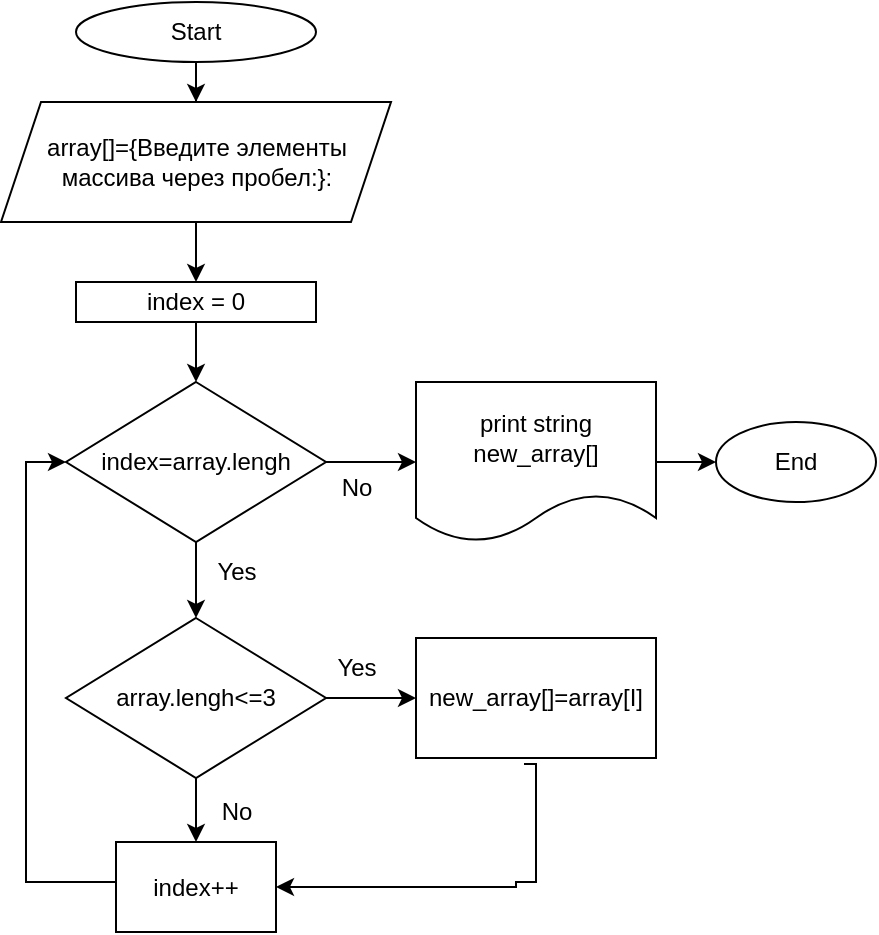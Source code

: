 <mxfile version="22.1.11" type="device">
  <diagram name="Страница — 1" id="plNuW0Nkim01TFoeZJz1">
    <mxGraphModel dx="880" dy="434" grid="1" gridSize="10" guides="1" tooltips="1" connect="1" arrows="1" fold="1" page="1" pageScale="1" pageWidth="827" pageHeight="1169" math="0" shadow="0">
      <root>
        <mxCell id="0" />
        <mxCell id="1" parent="0" />
        <mxCell id="X_bwyAX8eqqR_9mY6h3H-3" value="" style="edgeStyle=orthogonalEdgeStyle;rounded=0;orthogonalLoop=1;jettySize=auto;html=1;" edge="1" parent="1" source="X_bwyAX8eqqR_9mY6h3H-1" target="X_bwyAX8eqqR_9mY6h3H-2">
          <mxGeometry relative="1" as="geometry" />
        </mxCell>
        <mxCell id="X_bwyAX8eqqR_9mY6h3H-1" value="Start" style="ellipse;whiteSpace=wrap;html=1;" vertex="1" parent="1">
          <mxGeometry x="310" y="30" width="120" height="30" as="geometry" />
        </mxCell>
        <mxCell id="X_bwyAX8eqqR_9mY6h3H-5" value="" style="edgeStyle=orthogonalEdgeStyle;rounded=0;orthogonalLoop=1;jettySize=auto;html=1;" edge="1" parent="1" source="X_bwyAX8eqqR_9mY6h3H-2" target="X_bwyAX8eqqR_9mY6h3H-4">
          <mxGeometry relative="1" as="geometry" />
        </mxCell>
        <mxCell id="X_bwyAX8eqqR_9mY6h3H-2" value="array[]={Введите элементы массива через пробел:&lt;span style=&quot;background-color: initial;&quot;&gt;}:&lt;br&gt;&lt;/span&gt;" style="shape=parallelogram;perimeter=parallelogramPerimeter;whiteSpace=wrap;html=1;fixedSize=1;" vertex="1" parent="1">
          <mxGeometry x="272.5" y="80" width="195" height="60" as="geometry" />
        </mxCell>
        <mxCell id="X_bwyAX8eqqR_9mY6h3H-7" value="" style="edgeStyle=orthogonalEdgeStyle;rounded=0;orthogonalLoop=1;jettySize=auto;html=1;" edge="1" parent="1" source="X_bwyAX8eqqR_9mY6h3H-4" target="X_bwyAX8eqqR_9mY6h3H-6">
          <mxGeometry relative="1" as="geometry" />
        </mxCell>
        <mxCell id="X_bwyAX8eqqR_9mY6h3H-4" value="index = 0" style="whiteSpace=wrap;html=1;" vertex="1" parent="1">
          <mxGeometry x="310" y="170" width="120" height="20" as="geometry" />
        </mxCell>
        <mxCell id="X_bwyAX8eqqR_9mY6h3H-9" value="" style="edgeStyle=orthogonalEdgeStyle;rounded=0;orthogonalLoop=1;jettySize=auto;html=1;" edge="1" parent="1" source="X_bwyAX8eqqR_9mY6h3H-6" target="X_bwyAX8eqqR_9mY6h3H-8">
          <mxGeometry relative="1" as="geometry" />
        </mxCell>
        <mxCell id="X_bwyAX8eqqR_9mY6h3H-14" value="" style="edgeStyle=orthogonalEdgeStyle;rounded=0;orthogonalLoop=1;jettySize=auto;html=1;" edge="1" parent="1" source="X_bwyAX8eqqR_9mY6h3H-6" target="X_bwyAX8eqqR_9mY6h3H-13">
          <mxGeometry relative="1" as="geometry" />
        </mxCell>
        <mxCell id="X_bwyAX8eqqR_9mY6h3H-6" value="index=array.lengh" style="rhombus;whiteSpace=wrap;html=1;" vertex="1" parent="1">
          <mxGeometry x="305" y="220" width="130" height="80" as="geometry" />
        </mxCell>
        <mxCell id="X_bwyAX8eqqR_9mY6h3H-11" value="" style="edgeStyle=orthogonalEdgeStyle;rounded=0;orthogonalLoop=1;jettySize=auto;html=1;" edge="1" parent="1" source="X_bwyAX8eqqR_9mY6h3H-8" target="X_bwyAX8eqqR_9mY6h3H-10">
          <mxGeometry relative="1" as="geometry" />
        </mxCell>
        <mxCell id="X_bwyAX8eqqR_9mY6h3H-8" value="print string new_array[]" style="shape=document;whiteSpace=wrap;html=1;boundedLbl=1;" vertex="1" parent="1">
          <mxGeometry x="480" y="220" width="120" height="80" as="geometry" />
        </mxCell>
        <mxCell id="X_bwyAX8eqqR_9mY6h3H-10" value="End" style="ellipse;whiteSpace=wrap;html=1;" vertex="1" parent="1">
          <mxGeometry x="630" y="240" width="80" height="40" as="geometry" />
        </mxCell>
        <mxCell id="X_bwyAX8eqqR_9mY6h3H-12" value="No" style="text;html=1;align=center;verticalAlign=middle;resizable=0;points=[];autosize=1;strokeColor=none;fillColor=none;" vertex="1" parent="1">
          <mxGeometry x="430" y="258" width="40" height="30" as="geometry" />
        </mxCell>
        <mxCell id="X_bwyAX8eqqR_9mY6h3H-16" value="" style="edgeStyle=orthogonalEdgeStyle;rounded=0;orthogonalLoop=1;jettySize=auto;html=1;" edge="1" parent="1" source="X_bwyAX8eqqR_9mY6h3H-13" target="X_bwyAX8eqqR_9mY6h3H-15">
          <mxGeometry relative="1" as="geometry" />
        </mxCell>
        <mxCell id="X_bwyAX8eqqR_9mY6h3H-19" value="" style="edgeStyle=orthogonalEdgeStyle;rounded=0;orthogonalLoop=1;jettySize=auto;html=1;" edge="1" parent="1" source="X_bwyAX8eqqR_9mY6h3H-13" target="X_bwyAX8eqqR_9mY6h3H-17">
          <mxGeometry relative="1" as="geometry" />
        </mxCell>
        <mxCell id="X_bwyAX8eqqR_9mY6h3H-13" value="array.lengh&amp;lt;=3" style="rhombus;whiteSpace=wrap;html=1;" vertex="1" parent="1">
          <mxGeometry x="305" y="338" width="130" height="80" as="geometry" />
        </mxCell>
        <mxCell id="X_bwyAX8eqqR_9mY6h3H-18" value="" style="edgeStyle=orthogonalEdgeStyle;rounded=0;orthogonalLoop=1;jettySize=auto;html=1;entryX=1;entryY=0.5;entryDx=0;entryDy=0;exitX=0.45;exitY=1.05;exitDx=0;exitDy=0;exitPerimeter=0;" edge="1" parent="1" source="X_bwyAX8eqqR_9mY6h3H-15" target="X_bwyAX8eqqR_9mY6h3H-17">
          <mxGeometry relative="1" as="geometry">
            <mxPoint x="620" y="485" as="sourcePoint" />
            <mxPoint x="520" y="560" as="targetPoint" />
            <Array as="points">
              <mxPoint x="540" y="411" />
              <mxPoint x="540" y="470" />
              <mxPoint x="530" y="470" />
              <mxPoint x="530" y="473" />
            </Array>
          </mxGeometry>
        </mxCell>
        <mxCell id="X_bwyAX8eqqR_9mY6h3H-15" value="new_array[]=array[I]" style="whiteSpace=wrap;html=1;" vertex="1" parent="1">
          <mxGeometry x="480" y="348" width="120" height="60" as="geometry" />
        </mxCell>
        <mxCell id="X_bwyAX8eqqR_9mY6h3H-22" style="edgeStyle=orthogonalEdgeStyle;rounded=0;orthogonalLoop=1;jettySize=auto;html=1;entryX=0;entryY=0.5;entryDx=0;entryDy=0;exitX=0;exitY=0.5;exitDx=0;exitDy=0;" edge="1" parent="1" source="X_bwyAX8eqqR_9mY6h3H-17" target="X_bwyAX8eqqR_9mY6h3H-6">
          <mxGeometry relative="1" as="geometry">
            <Array as="points">
              <mxPoint x="330" y="470" />
              <mxPoint x="285" y="470" />
              <mxPoint x="285" y="260" />
            </Array>
          </mxGeometry>
        </mxCell>
        <mxCell id="X_bwyAX8eqqR_9mY6h3H-17" value="index++" style="whiteSpace=wrap;html=1;" vertex="1" parent="1">
          <mxGeometry x="330" y="450" width="80" height="45" as="geometry" />
        </mxCell>
        <mxCell id="X_bwyAX8eqqR_9mY6h3H-20" value="Yes" style="text;html=1;align=center;verticalAlign=middle;resizable=0;points=[];autosize=1;strokeColor=none;fillColor=none;" vertex="1" parent="1">
          <mxGeometry x="430" y="348" width="40" height="30" as="geometry" />
        </mxCell>
        <mxCell id="X_bwyAX8eqqR_9mY6h3H-21" value="No" style="text;html=1;align=center;verticalAlign=middle;resizable=0;points=[];autosize=1;strokeColor=none;fillColor=none;" vertex="1" parent="1">
          <mxGeometry x="370" y="420" width="40" height="30" as="geometry" />
        </mxCell>
        <mxCell id="X_bwyAX8eqqR_9mY6h3H-23" value="Yes" style="text;html=1;align=center;verticalAlign=middle;resizable=0;points=[];autosize=1;strokeColor=none;fillColor=none;" vertex="1" parent="1">
          <mxGeometry x="370" y="300" width="40" height="30" as="geometry" />
        </mxCell>
      </root>
    </mxGraphModel>
  </diagram>
</mxfile>

